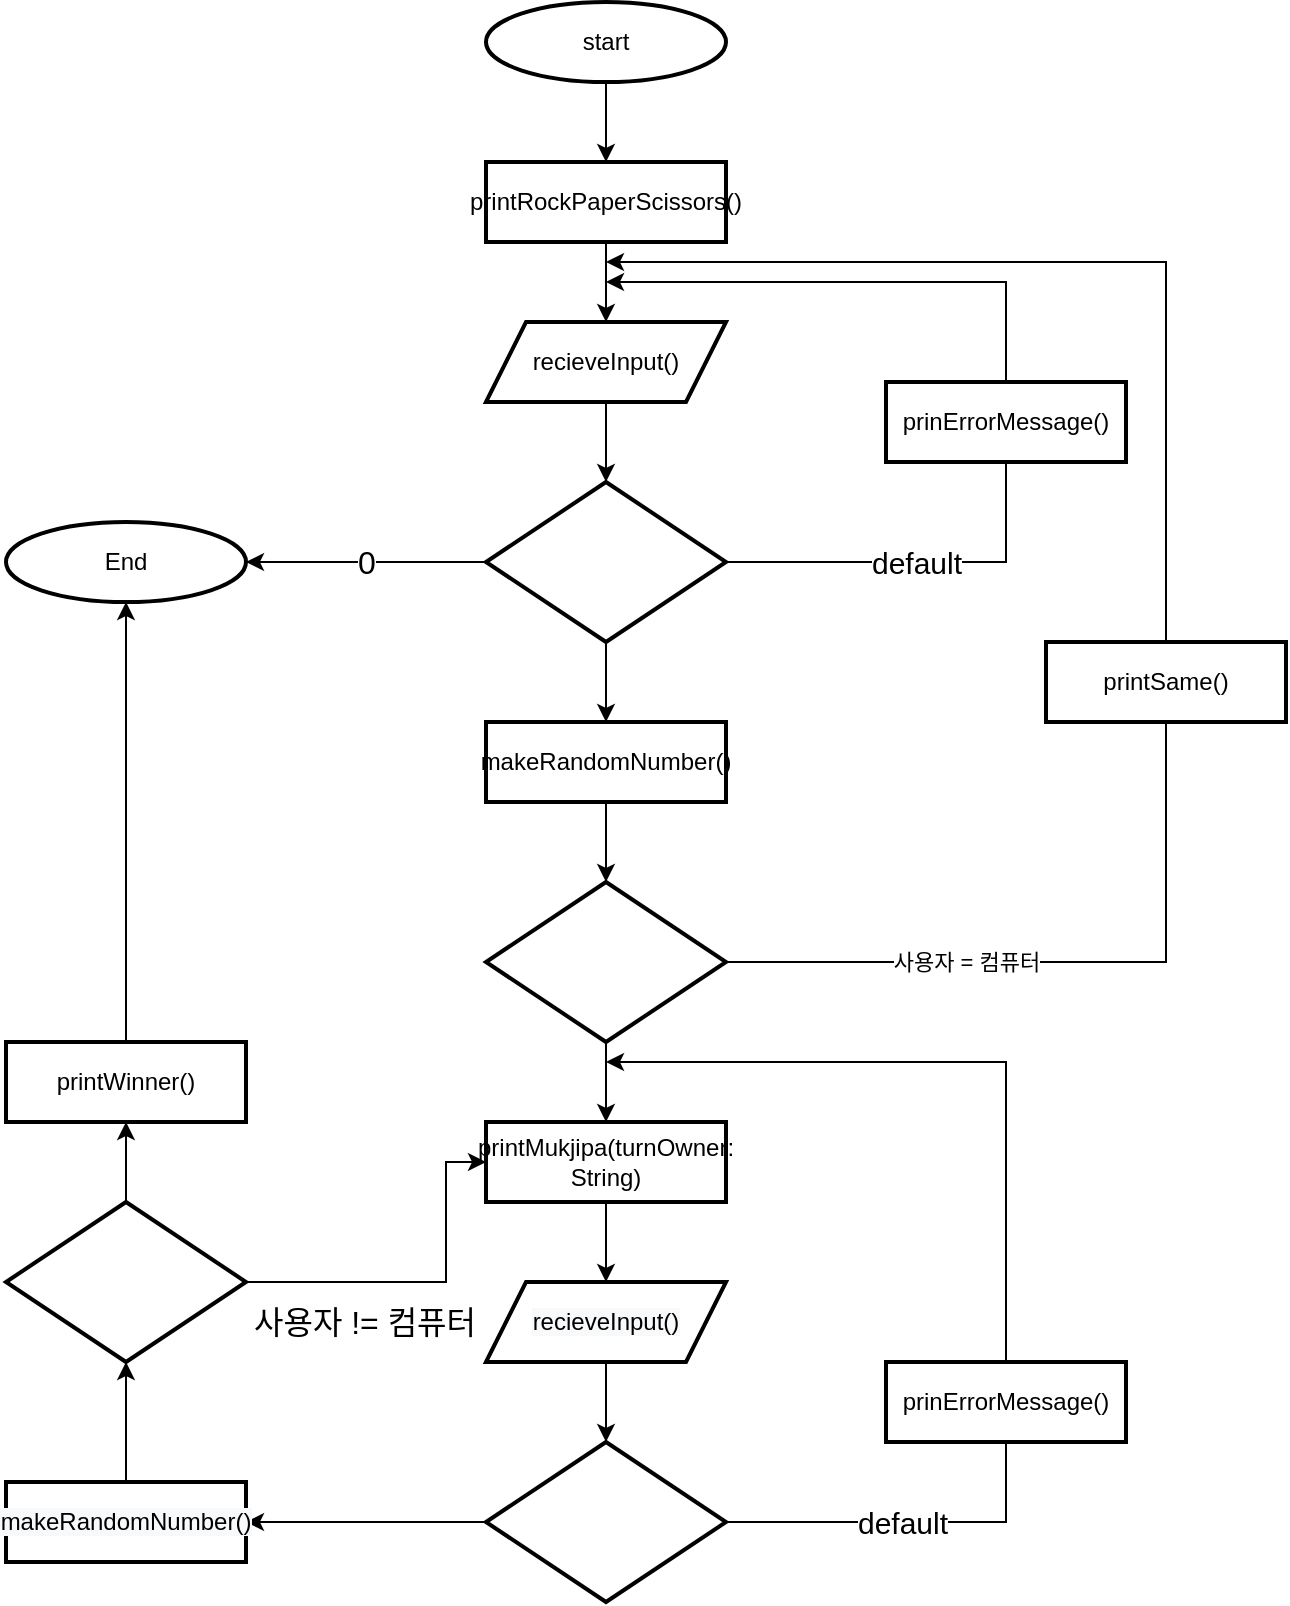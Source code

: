 <mxfile version="15.5.0" type="github">
  <diagram id="6a731a19-8d31-9384-78a2-239565b7b9f0" name="Page-1">
    <mxGraphModel dx="819" dy="974" grid="1" gridSize="10" guides="1" tooltips="1" connect="1" arrows="1" fold="1" page="1" pageScale="1" pageWidth="1169" pageHeight="827" background="none" math="0" shadow="0">
      <root>
        <mxCell id="0" />
        <mxCell id="1" parent="0" />
        <mxCell id="K7p8cpwG9Fq1Gu8viyMJ-57" value="" style="edgeStyle=orthogonalEdgeStyle;rounded=0;orthogonalLoop=1;jettySize=auto;html=1;" edge="1" parent="1" source="K7p8cpwG9Fq1Gu8viyMJ-55" target="K7p8cpwG9Fq1Gu8viyMJ-56">
          <mxGeometry relative="1" as="geometry" />
        </mxCell>
        <mxCell id="K7p8cpwG9Fq1Gu8viyMJ-55" value="start" style="strokeWidth=2;html=1;shape=mxgraph.flowchart.start_1;whiteSpace=wrap;" vertex="1" parent="1">
          <mxGeometry x="520" y="40" width="120" height="40" as="geometry" />
        </mxCell>
        <mxCell id="K7p8cpwG9Fq1Gu8viyMJ-59" value="" style="edgeStyle=orthogonalEdgeStyle;rounded=0;orthogonalLoop=1;jettySize=auto;html=1;" edge="1" parent="1" source="K7p8cpwG9Fq1Gu8viyMJ-56" target="K7p8cpwG9Fq1Gu8viyMJ-58">
          <mxGeometry relative="1" as="geometry" />
        </mxCell>
        <mxCell id="K7p8cpwG9Fq1Gu8viyMJ-56" value="printRockPaperScissors()" style="whiteSpace=wrap;html=1;strokeWidth=2;" vertex="1" parent="1">
          <mxGeometry x="520" y="120" width="120" height="40" as="geometry" />
        </mxCell>
        <mxCell id="K7p8cpwG9Fq1Gu8viyMJ-62" value="" style="edgeStyle=orthogonalEdgeStyle;rounded=0;orthogonalLoop=1;jettySize=auto;html=1;" edge="1" parent="1" source="K7p8cpwG9Fq1Gu8viyMJ-58" target="K7p8cpwG9Fq1Gu8viyMJ-61">
          <mxGeometry relative="1" as="geometry" />
        </mxCell>
        <mxCell id="K7p8cpwG9Fq1Gu8viyMJ-58" value="recieveInput()" style="shape=parallelogram;perimeter=parallelogramPerimeter;whiteSpace=wrap;html=1;fixedSize=1;strokeWidth=2;" vertex="1" parent="1">
          <mxGeometry x="520" y="200" width="120" height="40" as="geometry" />
        </mxCell>
        <mxCell id="K7p8cpwG9Fq1Gu8viyMJ-64" value="" style="edgeStyle=orthogonalEdgeStyle;rounded=0;orthogonalLoop=1;jettySize=auto;html=1;" edge="1" parent="1" source="K7p8cpwG9Fq1Gu8viyMJ-61">
          <mxGeometry relative="1" as="geometry">
            <mxPoint x="580" y="180" as="targetPoint" />
            <Array as="points">
              <mxPoint x="780" y="320" />
              <mxPoint x="780" y="180" />
            </Array>
          </mxGeometry>
        </mxCell>
        <mxCell id="K7p8cpwG9Fq1Gu8viyMJ-70" value="&lt;font style=&quot;font-size: 15px&quot;&gt;default&lt;/font&gt;" style="edgeLabel;html=1;align=center;verticalAlign=middle;resizable=0;points=[];" vertex="1" connectable="0" parent="K7p8cpwG9Fq1Gu8viyMJ-64">
          <mxGeometry x="-0.604" relative="1" as="geometry">
            <mxPoint as="offset" />
          </mxGeometry>
        </mxCell>
        <mxCell id="K7p8cpwG9Fq1Gu8viyMJ-69" value="&lt;font style=&quot;font-size: 16px&quot;&gt;0&lt;/font&gt;" style="edgeStyle=orthogonalEdgeStyle;rounded=0;orthogonalLoop=1;jettySize=auto;html=1;" edge="1" parent="1" source="K7p8cpwG9Fq1Gu8viyMJ-61" target="K7p8cpwG9Fq1Gu8viyMJ-68">
          <mxGeometry relative="1" as="geometry" />
        </mxCell>
        <mxCell id="K7p8cpwG9Fq1Gu8viyMJ-72" value="" style="edgeStyle=orthogonalEdgeStyle;rounded=0;orthogonalLoop=1;jettySize=auto;html=1;" edge="1" parent="1" source="K7p8cpwG9Fq1Gu8viyMJ-61" target="K7p8cpwG9Fq1Gu8viyMJ-71">
          <mxGeometry relative="1" as="geometry" />
        </mxCell>
        <mxCell id="K7p8cpwG9Fq1Gu8viyMJ-61" value="" style="rhombus;whiteSpace=wrap;html=1;strokeWidth=2;" vertex="1" parent="1">
          <mxGeometry x="520" y="280" width="120" height="80" as="geometry" />
        </mxCell>
        <mxCell id="K7p8cpwG9Fq1Gu8viyMJ-65" value="prinErrorMessage()" style="whiteSpace=wrap;html=1;strokeWidth=2;" vertex="1" parent="1">
          <mxGeometry x="720" y="230" width="120" height="40" as="geometry" />
        </mxCell>
        <mxCell id="K7p8cpwG9Fq1Gu8viyMJ-68" value="End" style="ellipse;whiteSpace=wrap;html=1;strokeWidth=2;" vertex="1" parent="1">
          <mxGeometry x="280" y="300" width="120" height="40" as="geometry" />
        </mxCell>
        <mxCell id="K7p8cpwG9Fq1Gu8viyMJ-74" value="" style="edgeStyle=orthogonalEdgeStyle;rounded=0;orthogonalLoop=1;jettySize=auto;html=1;" edge="1" parent="1" source="K7p8cpwG9Fq1Gu8viyMJ-71" target="K7p8cpwG9Fq1Gu8viyMJ-73">
          <mxGeometry relative="1" as="geometry" />
        </mxCell>
        <mxCell id="K7p8cpwG9Fq1Gu8viyMJ-71" value="makeRandomNumber()" style="whiteSpace=wrap;html=1;strokeWidth=2;" vertex="1" parent="1">
          <mxGeometry x="520" y="400" width="120" height="40" as="geometry" />
        </mxCell>
        <mxCell id="K7p8cpwG9Fq1Gu8viyMJ-76" value="" style="edgeStyle=orthogonalEdgeStyle;rounded=0;orthogonalLoop=1;jettySize=auto;html=1;" edge="1" parent="1" source="K7p8cpwG9Fq1Gu8viyMJ-73">
          <mxGeometry relative="1" as="geometry">
            <mxPoint x="580" y="170" as="targetPoint" />
            <Array as="points">
              <mxPoint x="860" y="520" />
            </Array>
          </mxGeometry>
        </mxCell>
        <mxCell id="K7p8cpwG9Fq1Gu8viyMJ-83" value="사용자 = 컴퓨터" style="edgeLabel;html=1;align=center;verticalAlign=middle;resizable=0;points=[];" vertex="1" connectable="0" parent="K7p8cpwG9Fq1Gu8viyMJ-76">
          <mxGeometry x="-0.842" y="-4" relative="1" as="geometry">
            <mxPoint x="53" y="-4" as="offset" />
          </mxGeometry>
        </mxCell>
        <mxCell id="K7p8cpwG9Fq1Gu8viyMJ-78" value="" style="edgeStyle=orthogonalEdgeStyle;rounded=0;orthogonalLoop=1;jettySize=auto;html=1;" edge="1" parent="1" source="K7p8cpwG9Fq1Gu8viyMJ-73" target="K7p8cpwG9Fq1Gu8viyMJ-77">
          <mxGeometry relative="1" as="geometry" />
        </mxCell>
        <mxCell id="K7p8cpwG9Fq1Gu8viyMJ-73" value="" style="rhombus;whiteSpace=wrap;html=1;strokeWidth=2;" vertex="1" parent="1">
          <mxGeometry x="520" y="480" width="120" height="80" as="geometry" />
        </mxCell>
        <mxCell id="K7p8cpwG9Fq1Gu8viyMJ-75" value="printSame()" style="whiteSpace=wrap;html=1;strokeWidth=2;" vertex="1" parent="1">
          <mxGeometry x="800" y="360" width="120" height="40" as="geometry" />
        </mxCell>
        <mxCell id="K7p8cpwG9Fq1Gu8viyMJ-80" value="" style="edgeStyle=orthogonalEdgeStyle;rounded=0;orthogonalLoop=1;jettySize=auto;html=1;" edge="1" parent="1" source="K7p8cpwG9Fq1Gu8viyMJ-77" target="K7p8cpwG9Fq1Gu8viyMJ-79">
          <mxGeometry relative="1" as="geometry" />
        </mxCell>
        <mxCell id="K7p8cpwG9Fq1Gu8viyMJ-77" value="printMukjipa(turnOwner: String)" style="whiteSpace=wrap;html=1;strokeWidth=2;" vertex="1" parent="1">
          <mxGeometry x="520" y="600" width="120" height="40" as="geometry" />
        </mxCell>
        <mxCell id="K7p8cpwG9Fq1Gu8viyMJ-82" value="" style="edgeStyle=orthogonalEdgeStyle;rounded=0;orthogonalLoop=1;jettySize=auto;html=1;" edge="1" parent="1" source="K7p8cpwG9Fq1Gu8viyMJ-79" target="K7p8cpwG9Fq1Gu8viyMJ-81">
          <mxGeometry relative="1" as="geometry" />
        </mxCell>
        <mxCell id="K7p8cpwG9Fq1Gu8viyMJ-79" value="&lt;span style=&quot;color: rgb(0, 0, 0); font-family: helvetica; font-size: 12px; font-style: normal; font-weight: normal; letter-spacing: normal; text-align: center; text-indent: 0px; text-transform: none; word-spacing: 0px; background-color: rgb(248, 249, 250); text-decoration: none; display: inline; float: none;&quot;&gt;recieveInput()&lt;/span&gt;" style="shape=parallelogram;perimeter=parallelogramPerimeter;whiteSpace=wrap;html=1;fixedSize=1;strokeWidth=2;" vertex="1" parent="1">
          <mxGeometry x="520" y="680" width="120" height="40" as="geometry" />
        </mxCell>
        <mxCell id="K7p8cpwG9Fq1Gu8viyMJ-85" value="" style="edgeStyle=orthogonalEdgeStyle;rounded=0;orthogonalLoop=1;jettySize=auto;html=1;" edge="1" parent="1" source="K7p8cpwG9Fq1Gu8viyMJ-81">
          <mxGeometry relative="1" as="geometry">
            <mxPoint x="580" y="570" as="targetPoint" />
            <Array as="points">
              <mxPoint x="780" y="800" />
              <mxPoint x="780" y="570" />
              <mxPoint x="580" y="570" />
            </Array>
          </mxGeometry>
        </mxCell>
        <mxCell id="K7p8cpwG9Fq1Gu8viyMJ-87" value="default" style="edgeLabel;html=1;align=center;verticalAlign=middle;resizable=0;points=[];fontSize=15;" vertex="1" connectable="0" parent="K7p8cpwG9Fq1Gu8viyMJ-85">
          <mxGeometry x="-0.825" y="-3" relative="1" as="geometry">
            <mxPoint x="38" y="-3" as="offset" />
          </mxGeometry>
        </mxCell>
        <mxCell id="K7p8cpwG9Fq1Gu8viyMJ-89" value="" style="edgeStyle=orthogonalEdgeStyle;rounded=0;orthogonalLoop=1;jettySize=auto;html=1;fontSize=16;" edge="1" parent="1" source="K7p8cpwG9Fq1Gu8viyMJ-81" target="K7p8cpwG9Fq1Gu8viyMJ-88">
          <mxGeometry relative="1" as="geometry" />
        </mxCell>
        <mxCell id="K7p8cpwG9Fq1Gu8viyMJ-81" value="" style="rhombus;whiteSpace=wrap;html=1;strokeWidth=2;" vertex="1" parent="1">
          <mxGeometry x="520" y="760" width="120" height="80" as="geometry" />
        </mxCell>
        <mxCell id="K7p8cpwG9Fq1Gu8viyMJ-86" value="prinErrorMessage()" style="whiteSpace=wrap;html=1;strokeWidth=2;" vertex="1" parent="1">
          <mxGeometry x="720" y="720" width="120" height="40" as="geometry" />
        </mxCell>
        <mxCell id="K7p8cpwG9Fq1Gu8viyMJ-91" value="" style="edgeStyle=orthogonalEdgeStyle;rounded=0;orthogonalLoop=1;jettySize=auto;html=1;fontSize=16;" edge="1" parent="1" source="K7p8cpwG9Fq1Gu8viyMJ-88" target="K7p8cpwG9Fq1Gu8viyMJ-90">
          <mxGeometry relative="1" as="geometry" />
        </mxCell>
        <mxCell id="K7p8cpwG9Fq1Gu8viyMJ-88" value="&lt;span style=&quot;color: rgb(0, 0, 0); font-family: helvetica; font-size: 12px; font-style: normal; font-weight: normal; letter-spacing: normal; text-align: center; text-indent: 0px; text-transform: none; word-spacing: 0px; background-color: rgb(248, 249, 250); text-decoration: none; display: inline; float: none;&quot;&gt;makeRandomNumber()&lt;/span&gt;" style="whiteSpace=wrap;html=1;strokeWidth=2;" vertex="1" parent="1">
          <mxGeometry x="280" y="780" width="120" height="40" as="geometry" />
        </mxCell>
        <mxCell id="K7p8cpwG9Fq1Gu8viyMJ-93" value="" style="edgeStyle=orthogonalEdgeStyle;rounded=0;orthogonalLoop=1;jettySize=auto;html=1;fontSize=16;entryX=0;entryY=0.5;entryDx=0;entryDy=0;exitX=1;exitY=0.5;exitDx=0;exitDy=0;" edge="1" parent="1" source="K7p8cpwG9Fq1Gu8viyMJ-90" target="K7p8cpwG9Fq1Gu8viyMJ-77">
          <mxGeometry relative="1" as="geometry">
            <mxPoint x="400.0" y="660.0" as="sourcePoint" />
            <mxPoint x="520.0" y="600.0" as="targetPoint" />
            <Array as="points">
              <mxPoint x="500" y="680" />
              <mxPoint x="500" y="620" />
            </Array>
          </mxGeometry>
        </mxCell>
        <mxCell id="K7p8cpwG9Fq1Gu8viyMJ-94" value="사용자 != 컴퓨터" style="edgeLabel;html=1;align=center;verticalAlign=middle;resizable=0;points=[];fontSize=16;" vertex="1" connectable="0" parent="K7p8cpwG9Fq1Gu8viyMJ-93">
          <mxGeometry x="-0.345" y="1" relative="1" as="geometry">
            <mxPoint y="21" as="offset" />
          </mxGeometry>
        </mxCell>
        <mxCell id="K7p8cpwG9Fq1Gu8viyMJ-96" value="" style="edgeStyle=orthogonalEdgeStyle;rounded=0;orthogonalLoop=1;jettySize=auto;html=1;fontSize=16;" edge="1" parent="1" source="K7p8cpwG9Fq1Gu8viyMJ-90" target="K7p8cpwG9Fq1Gu8viyMJ-95">
          <mxGeometry relative="1" as="geometry" />
        </mxCell>
        <mxCell id="K7p8cpwG9Fq1Gu8viyMJ-90" value="" style="rhombus;whiteSpace=wrap;html=1;strokeWidth=2;" vertex="1" parent="1">
          <mxGeometry x="280" y="640" width="120" height="80" as="geometry" />
        </mxCell>
        <mxCell id="K7p8cpwG9Fq1Gu8viyMJ-98" value="" style="edgeStyle=orthogonalEdgeStyle;rounded=0;orthogonalLoop=1;jettySize=auto;html=1;fontSize=16;entryX=0.5;entryY=1;entryDx=0;entryDy=0;" edge="1" parent="1" source="K7p8cpwG9Fq1Gu8viyMJ-95" target="K7p8cpwG9Fq1Gu8viyMJ-68">
          <mxGeometry relative="1" as="geometry">
            <mxPoint x="340" y="460" as="targetPoint" />
            <Array as="points">
              <mxPoint x="340" y="490" />
              <mxPoint x="340" y="490" />
            </Array>
          </mxGeometry>
        </mxCell>
        <mxCell id="K7p8cpwG9Fq1Gu8viyMJ-95" value="printWinner()" style="whiteSpace=wrap;html=1;strokeWidth=2;" vertex="1" parent="1">
          <mxGeometry x="280" y="560" width="120" height="40" as="geometry" />
        </mxCell>
      </root>
    </mxGraphModel>
  </diagram>
</mxfile>
